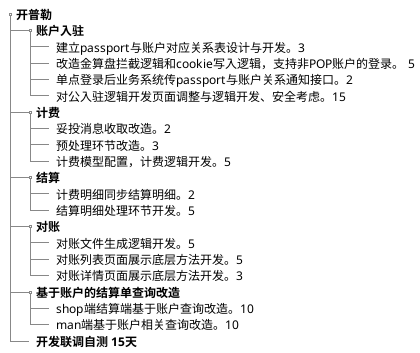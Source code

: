@startuml
salt
{
{T
+ **开普勒 **

+++ **账户入驻**
+++++ 建立passport与账户对应关系表设计与开发。3
+++++ 改造金算盘拦截逻辑和cookie写入逻辑，支持非POP账户的登录。 5
+++++ 单点登录后业务系统传passport与账户关系通知接口。2
+++++ 对公入驻逻辑开发页面调整与逻辑开发、安全考虑。15

+++ **计费**
+++++ 妥投消息收取改造。2
+++++ 预处理环节改造。3
+++++ 计费模型配置，计费逻辑开发。5

+++ **结算 **
+++++ 计费明细同步结算明细。2
+++++ 结算明细处理环节开发。5

+++ **对账 **
+++++ 对账文件生成逻辑开发。5
+++++ 对账列表页面展示底层方法开发。5
+++++ 对账详情页面展示底层方法开发。3

+++ **基于账户的结算单查询改造 **
+++++ shop端结算端基于账户查询改造。10
+++++ man端基于账户相关查询改造。10

+++ **开发联调自测 15天**

}
}
@enduml